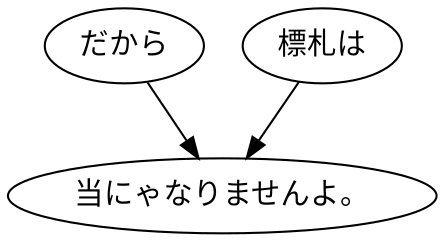 digraph graph2188 {
	node0 [label="だから"];
	node1 [label="標札は"];
	node2 [label="当にゃなりませんよ。"];
	node0 -> node2;
	node1 -> node2;
}
